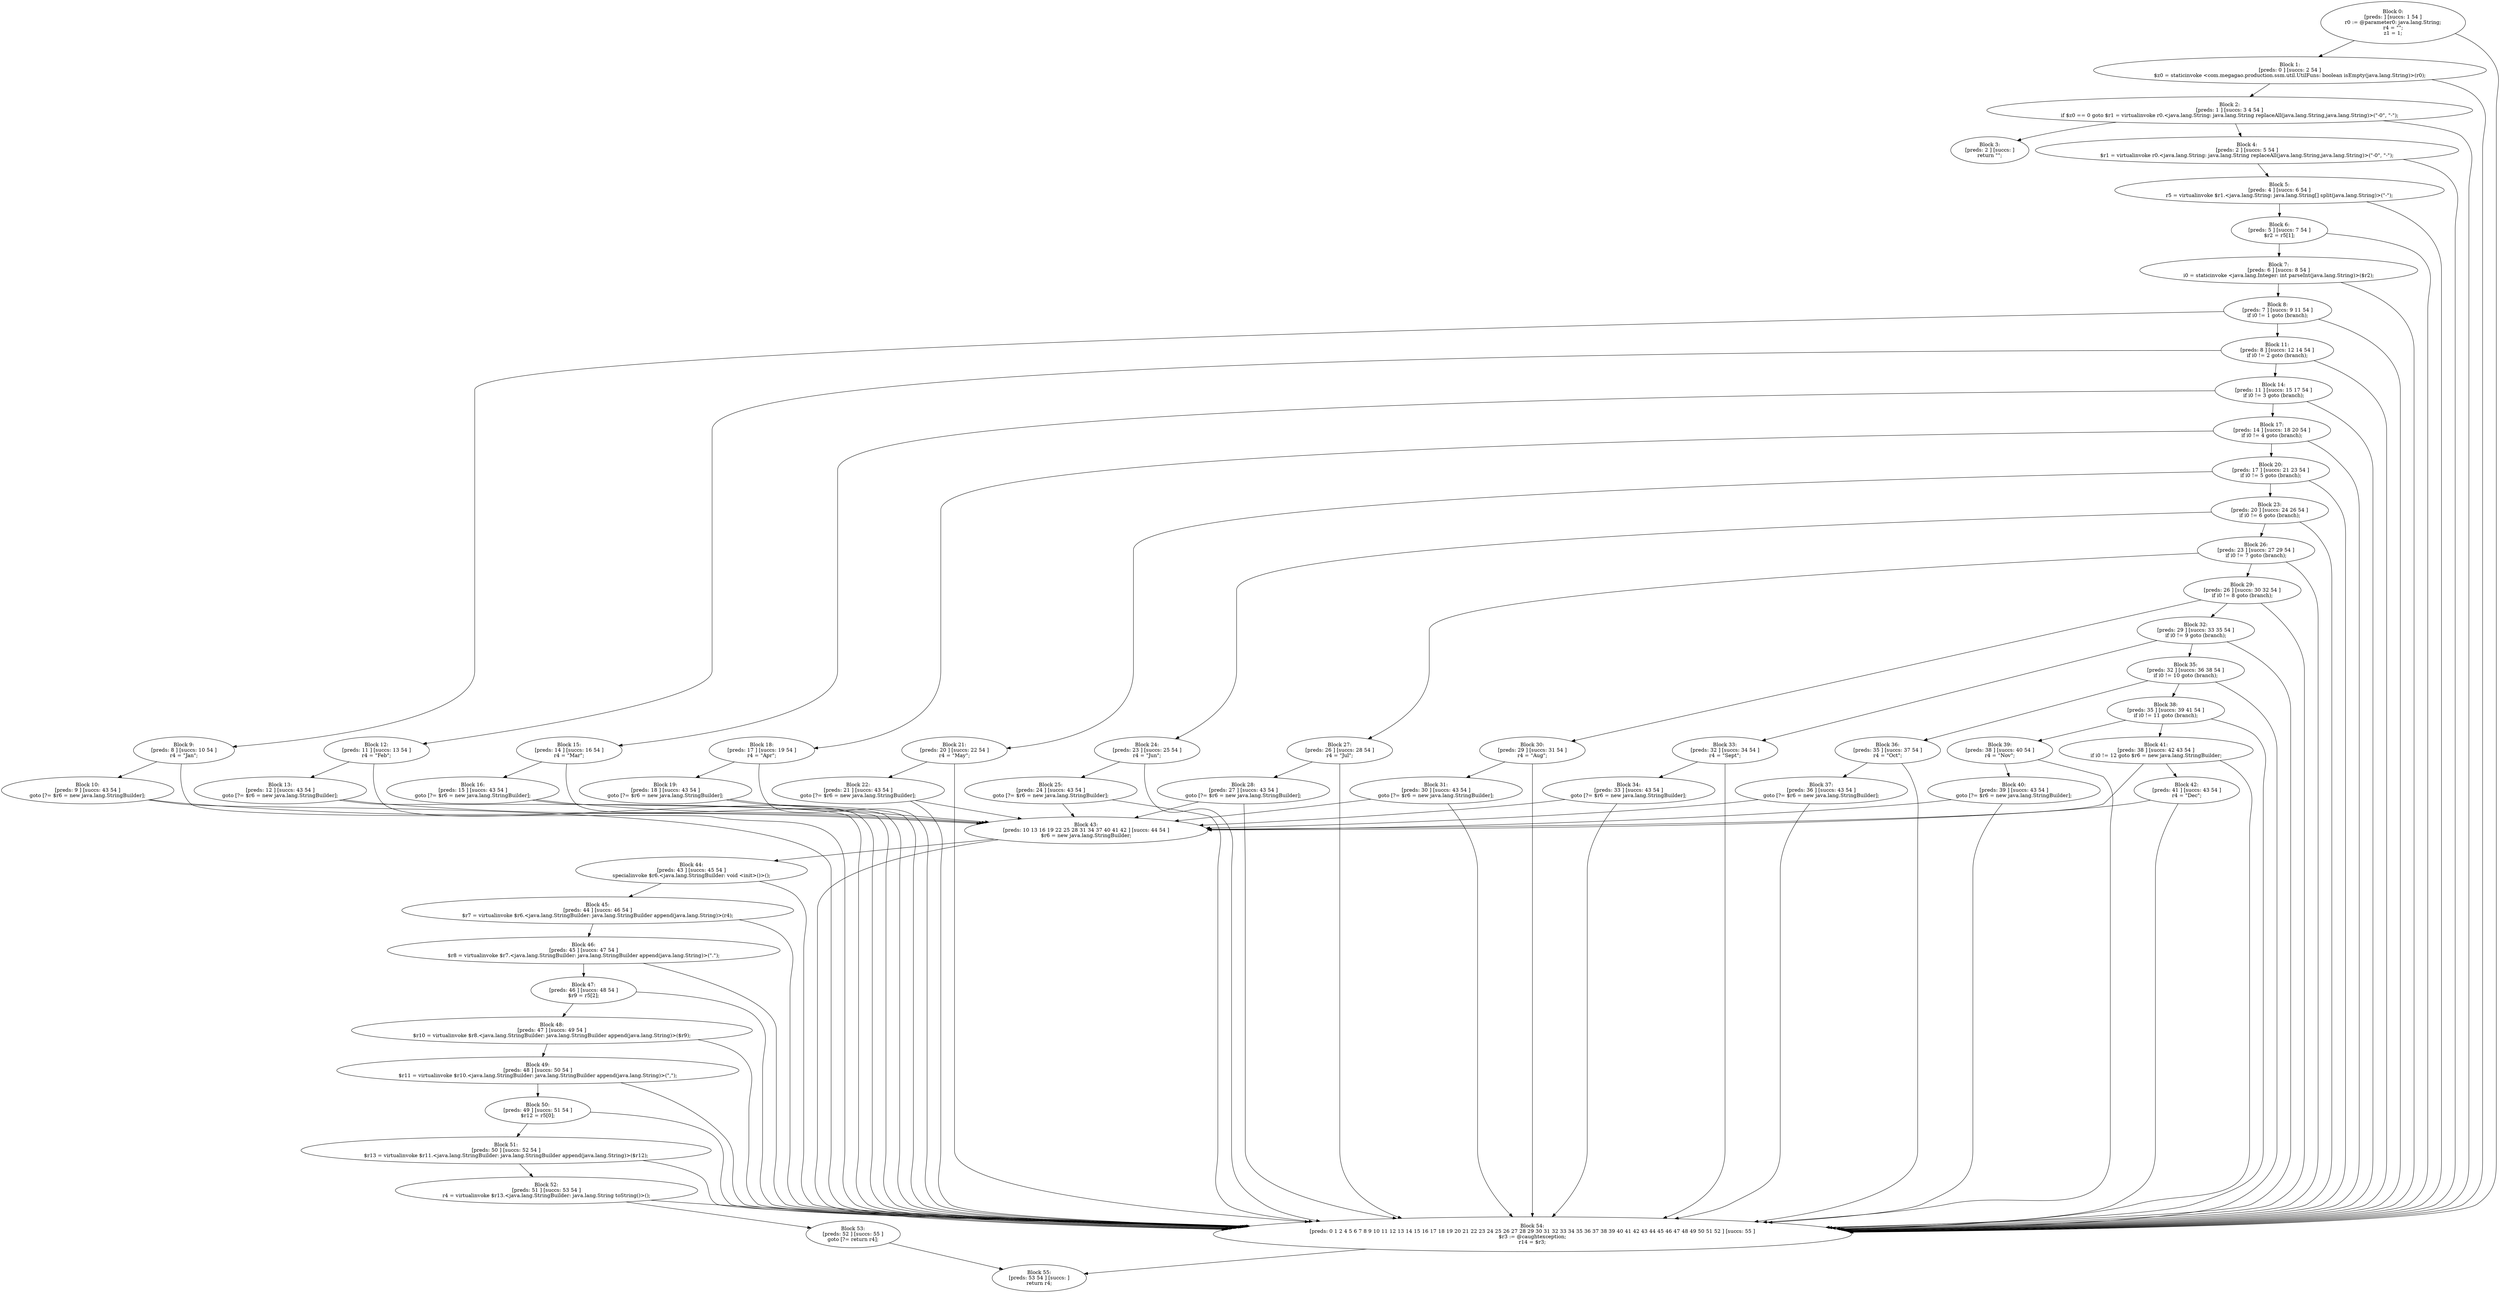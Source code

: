 digraph "unitGraph" {
    "Block 0:
[preds: ] [succs: 1 54 ]
r0 := @parameter0: java.lang.String;
r4 = \"\";
z1 = 1;
"
    "Block 1:
[preds: 0 ] [succs: 2 54 ]
$z0 = staticinvoke <com.megagao.production.ssm.util.UtilFuns: boolean isEmpty(java.lang.String)>(r0);
"
    "Block 2:
[preds: 1 ] [succs: 3 4 54 ]
if $z0 == 0 goto $r1 = virtualinvoke r0.<java.lang.String: java.lang.String replaceAll(java.lang.String,java.lang.String)>(\"-0\", \"-\");
"
    "Block 3:
[preds: 2 ] [succs: ]
return \"\";
"
    "Block 4:
[preds: 2 ] [succs: 5 54 ]
$r1 = virtualinvoke r0.<java.lang.String: java.lang.String replaceAll(java.lang.String,java.lang.String)>(\"-0\", \"-\");
"
    "Block 5:
[preds: 4 ] [succs: 6 54 ]
r5 = virtualinvoke $r1.<java.lang.String: java.lang.String[] split(java.lang.String)>(\"-\");
"
    "Block 6:
[preds: 5 ] [succs: 7 54 ]
$r2 = r5[1];
"
    "Block 7:
[preds: 6 ] [succs: 8 54 ]
i0 = staticinvoke <java.lang.Integer: int parseInt(java.lang.String)>($r2);
"
    "Block 8:
[preds: 7 ] [succs: 9 11 54 ]
if i0 != 1 goto (branch);
"
    "Block 9:
[preds: 8 ] [succs: 10 54 ]
r4 = \"Jan\";
"
    "Block 10:
[preds: 9 ] [succs: 43 54 ]
goto [?= $r6 = new java.lang.StringBuilder];
"
    "Block 11:
[preds: 8 ] [succs: 12 14 54 ]
if i0 != 2 goto (branch);
"
    "Block 12:
[preds: 11 ] [succs: 13 54 ]
r4 = \"Feb\";
"
    "Block 13:
[preds: 12 ] [succs: 43 54 ]
goto [?= $r6 = new java.lang.StringBuilder];
"
    "Block 14:
[preds: 11 ] [succs: 15 17 54 ]
if i0 != 3 goto (branch);
"
    "Block 15:
[preds: 14 ] [succs: 16 54 ]
r4 = \"Mar\";
"
    "Block 16:
[preds: 15 ] [succs: 43 54 ]
goto [?= $r6 = new java.lang.StringBuilder];
"
    "Block 17:
[preds: 14 ] [succs: 18 20 54 ]
if i0 != 4 goto (branch);
"
    "Block 18:
[preds: 17 ] [succs: 19 54 ]
r4 = \"Apr\";
"
    "Block 19:
[preds: 18 ] [succs: 43 54 ]
goto [?= $r6 = new java.lang.StringBuilder];
"
    "Block 20:
[preds: 17 ] [succs: 21 23 54 ]
if i0 != 5 goto (branch);
"
    "Block 21:
[preds: 20 ] [succs: 22 54 ]
r4 = \"May\";
"
    "Block 22:
[preds: 21 ] [succs: 43 54 ]
goto [?= $r6 = new java.lang.StringBuilder];
"
    "Block 23:
[preds: 20 ] [succs: 24 26 54 ]
if i0 != 6 goto (branch);
"
    "Block 24:
[preds: 23 ] [succs: 25 54 ]
r4 = \"Jun\";
"
    "Block 25:
[preds: 24 ] [succs: 43 54 ]
goto [?= $r6 = new java.lang.StringBuilder];
"
    "Block 26:
[preds: 23 ] [succs: 27 29 54 ]
if i0 != 7 goto (branch);
"
    "Block 27:
[preds: 26 ] [succs: 28 54 ]
r4 = \"Jul\";
"
    "Block 28:
[preds: 27 ] [succs: 43 54 ]
goto [?= $r6 = new java.lang.StringBuilder];
"
    "Block 29:
[preds: 26 ] [succs: 30 32 54 ]
if i0 != 8 goto (branch);
"
    "Block 30:
[preds: 29 ] [succs: 31 54 ]
r4 = \"Aug\";
"
    "Block 31:
[preds: 30 ] [succs: 43 54 ]
goto [?= $r6 = new java.lang.StringBuilder];
"
    "Block 32:
[preds: 29 ] [succs: 33 35 54 ]
if i0 != 9 goto (branch);
"
    "Block 33:
[preds: 32 ] [succs: 34 54 ]
r4 = \"Sept\";
"
    "Block 34:
[preds: 33 ] [succs: 43 54 ]
goto [?= $r6 = new java.lang.StringBuilder];
"
    "Block 35:
[preds: 32 ] [succs: 36 38 54 ]
if i0 != 10 goto (branch);
"
    "Block 36:
[preds: 35 ] [succs: 37 54 ]
r4 = \"Oct\";
"
    "Block 37:
[preds: 36 ] [succs: 43 54 ]
goto [?= $r6 = new java.lang.StringBuilder];
"
    "Block 38:
[preds: 35 ] [succs: 39 41 54 ]
if i0 != 11 goto (branch);
"
    "Block 39:
[preds: 38 ] [succs: 40 54 ]
r4 = \"Nov\";
"
    "Block 40:
[preds: 39 ] [succs: 43 54 ]
goto [?= $r6 = new java.lang.StringBuilder];
"
    "Block 41:
[preds: 38 ] [succs: 42 43 54 ]
if i0 != 12 goto $r6 = new java.lang.StringBuilder;
"
    "Block 42:
[preds: 41 ] [succs: 43 54 ]
r4 = \"Dec\";
"
    "Block 43:
[preds: 10 13 16 19 22 25 28 31 34 37 40 41 42 ] [succs: 44 54 ]
$r6 = new java.lang.StringBuilder;
"
    "Block 44:
[preds: 43 ] [succs: 45 54 ]
specialinvoke $r6.<java.lang.StringBuilder: void <init>()>();
"
    "Block 45:
[preds: 44 ] [succs: 46 54 ]
$r7 = virtualinvoke $r6.<java.lang.StringBuilder: java.lang.StringBuilder append(java.lang.String)>(r4);
"
    "Block 46:
[preds: 45 ] [succs: 47 54 ]
$r8 = virtualinvoke $r7.<java.lang.StringBuilder: java.lang.StringBuilder append(java.lang.String)>(\".\");
"
    "Block 47:
[preds: 46 ] [succs: 48 54 ]
$r9 = r5[2];
"
    "Block 48:
[preds: 47 ] [succs: 49 54 ]
$r10 = virtualinvoke $r8.<java.lang.StringBuilder: java.lang.StringBuilder append(java.lang.String)>($r9);
"
    "Block 49:
[preds: 48 ] [succs: 50 54 ]
$r11 = virtualinvoke $r10.<java.lang.StringBuilder: java.lang.StringBuilder append(java.lang.String)>(\",\");
"
    "Block 50:
[preds: 49 ] [succs: 51 54 ]
$r12 = r5[0];
"
    "Block 51:
[preds: 50 ] [succs: 52 54 ]
$r13 = virtualinvoke $r11.<java.lang.StringBuilder: java.lang.StringBuilder append(java.lang.String)>($r12);
"
    "Block 52:
[preds: 51 ] [succs: 53 54 ]
r4 = virtualinvoke $r13.<java.lang.StringBuilder: java.lang.String toString()>();
"
    "Block 53:
[preds: 52 ] [succs: 55 ]
goto [?= return r4];
"
    "Block 54:
[preds: 0 1 2 4 5 6 7 8 9 10 11 12 13 14 15 16 17 18 19 20 21 22 23 24 25 26 27 28 29 30 31 32 33 34 35 36 37 38 39 40 41 42 43 44 45 46 47 48 49 50 51 52 ] [succs: 55 ]
$r3 := @caughtexception;
r14 = $r3;
"
    "Block 55:
[preds: 53 54 ] [succs: ]
return r4;
"
    "Block 0:
[preds: ] [succs: 1 54 ]
r0 := @parameter0: java.lang.String;
r4 = \"\";
z1 = 1;
"->"Block 1:
[preds: 0 ] [succs: 2 54 ]
$z0 = staticinvoke <com.megagao.production.ssm.util.UtilFuns: boolean isEmpty(java.lang.String)>(r0);
";
    "Block 0:
[preds: ] [succs: 1 54 ]
r0 := @parameter0: java.lang.String;
r4 = \"\";
z1 = 1;
"->"Block 54:
[preds: 0 1 2 4 5 6 7 8 9 10 11 12 13 14 15 16 17 18 19 20 21 22 23 24 25 26 27 28 29 30 31 32 33 34 35 36 37 38 39 40 41 42 43 44 45 46 47 48 49 50 51 52 ] [succs: 55 ]
$r3 := @caughtexception;
r14 = $r3;
";
    "Block 1:
[preds: 0 ] [succs: 2 54 ]
$z0 = staticinvoke <com.megagao.production.ssm.util.UtilFuns: boolean isEmpty(java.lang.String)>(r0);
"->"Block 2:
[preds: 1 ] [succs: 3 4 54 ]
if $z0 == 0 goto $r1 = virtualinvoke r0.<java.lang.String: java.lang.String replaceAll(java.lang.String,java.lang.String)>(\"-0\", \"-\");
";
    "Block 1:
[preds: 0 ] [succs: 2 54 ]
$z0 = staticinvoke <com.megagao.production.ssm.util.UtilFuns: boolean isEmpty(java.lang.String)>(r0);
"->"Block 54:
[preds: 0 1 2 4 5 6 7 8 9 10 11 12 13 14 15 16 17 18 19 20 21 22 23 24 25 26 27 28 29 30 31 32 33 34 35 36 37 38 39 40 41 42 43 44 45 46 47 48 49 50 51 52 ] [succs: 55 ]
$r3 := @caughtexception;
r14 = $r3;
";
    "Block 2:
[preds: 1 ] [succs: 3 4 54 ]
if $z0 == 0 goto $r1 = virtualinvoke r0.<java.lang.String: java.lang.String replaceAll(java.lang.String,java.lang.String)>(\"-0\", \"-\");
"->"Block 3:
[preds: 2 ] [succs: ]
return \"\";
";
    "Block 2:
[preds: 1 ] [succs: 3 4 54 ]
if $z0 == 0 goto $r1 = virtualinvoke r0.<java.lang.String: java.lang.String replaceAll(java.lang.String,java.lang.String)>(\"-0\", \"-\");
"->"Block 4:
[preds: 2 ] [succs: 5 54 ]
$r1 = virtualinvoke r0.<java.lang.String: java.lang.String replaceAll(java.lang.String,java.lang.String)>(\"-0\", \"-\");
";
    "Block 2:
[preds: 1 ] [succs: 3 4 54 ]
if $z0 == 0 goto $r1 = virtualinvoke r0.<java.lang.String: java.lang.String replaceAll(java.lang.String,java.lang.String)>(\"-0\", \"-\");
"->"Block 54:
[preds: 0 1 2 4 5 6 7 8 9 10 11 12 13 14 15 16 17 18 19 20 21 22 23 24 25 26 27 28 29 30 31 32 33 34 35 36 37 38 39 40 41 42 43 44 45 46 47 48 49 50 51 52 ] [succs: 55 ]
$r3 := @caughtexception;
r14 = $r3;
";
    "Block 4:
[preds: 2 ] [succs: 5 54 ]
$r1 = virtualinvoke r0.<java.lang.String: java.lang.String replaceAll(java.lang.String,java.lang.String)>(\"-0\", \"-\");
"->"Block 5:
[preds: 4 ] [succs: 6 54 ]
r5 = virtualinvoke $r1.<java.lang.String: java.lang.String[] split(java.lang.String)>(\"-\");
";
    "Block 4:
[preds: 2 ] [succs: 5 54 ]
$r1 = virtualinvoke r0.<java.lang.String: java.lang.String replaceAll(java.lang.String,java.lang.String)>(\"-0\", \"-\");
"->"Block 54:
[preds: 0 1 2 4 5 6 7 8 9 10 11 12 13 14 15 16 17 18 19 20 21 22 23 24 25 26 27 28 29 30 31 32 33 34 35 36 37 38 39 40 41 42 43 44 45 46 47 48 49 50 51 52 ] [succs: 55 ]
$r3 := @caughtexception;
r14 = $r3;
";
    "Block 5:
[preds: 4 ] [succs: 6 54 ]
r5 = virtualinvoke $r1.<java.lang.String: java.lang.String[] split(java.lang.String)>(\"-\");
"->"Block 6:
[preds: 5 ] [succs: 7 54 ]
$r2 = r5[1];
";
    "Block 5:
[preds: 4 ] [succs: 6 54 ]
r5 = virtualinvoke $r1.<java.lang.String: java.lang.String[] split(java.lang.String)>(\"-\");
"->"Block 54:
[preds: 0 1 2 4 5 6 7 8 9 10 11 12 13 14 15 16 17 18 19 20 21 22 23 24 25 26 27 28 29 30 31 32 33 34 35 36 37 38 39 40 41 42 43 44 45 46 47 48 49 50 51 52 ] [succs: 55 ]
$r3 := @caughtexception;
r14 = $r3;
";
    "Block 6:
[preds: 5 ] [succs: 7 54 ]
$r2 = r5[1];
"->"Block 7:
[preds: 6 ] [succs: 8 54 ]
i0 = staticinvoke <java.lang.Integer: int parseInt(java.lang.String)>($r2);
";
    "Block 6:
[preds: 5 ] [succs: 7 54 ]
$r2 = r5[1];
"->"Block 54:
[preds: 0 1 2 4 5 6 7 8 9 10 11 12 13 14 15 16 17 18 19 20 21 22 23 24 25 26 27 28 29 30 31 32 33 34 35 36 37 38 39 40 41 42 43 44 45 46 47 48 49 50 51 52 ] [succs: 55 ]
$r3 := @caughtexception;
r14 = $r3;
";
    "Block 7:
[preds: 6 ] [succs: 8 54 ]
i0 = staticinvoke <java.lang.Integer: int parseInt(java.lang.String)>($r2);
"->"Block 8:
[preds: 7 ] [succs: 9 11 54 ]
if i0 != 1 goto (branch);
";
    "Block 7:
[preds: 6 ] [succs: 8 54 ]
i0 = staticinvoke <java.lang.Integer: int parseInt(java.lang.String)>($r2);
"->"Block 54:
[preds: 0 1 2 4 5 6 7 8 9 10 11 12 13 14 15 16 17 18 19 20 21 22 23 24 25 26 27 28 29 30 31 32 33 34 35 36 37 38 39 40 41 42 43 44 45 46 47 48 49 50 51 52 ] [succs: 55 ]
$r3 := @caughtexception;
r14 = $r3;
";
    "Block 8:
[preds: 7 ] [succs: 9 11 54 ]
if i0 != 1 goto (branch);
"->"Block 9:
[preds: 8 ] [succs: 10 54 ]
r4 = \"Jan\";
";
    "Block 8:
[preds: 7 ] [succs: 9 11 54 ]
if i0 != 1 goto (branch);
"->"Block 11:
[preds: 8 ] [succs: 12 14 54 ]
if i0 != 2 goto (branch);
";
    "Block 8:
[preds: 7 ] [succs: 9 11 54 ]
if i0 != 1 goto (branch);
"->"Block 54:
[preds: 0 1 2 4 5 6 7 8 9 10 11 12 13 14 15 16 17 18 19 20 21 22 23 24 25 26 27 28 29 30 31 32 33 34 35 36 37 38 39 40 41 42 43 44 45 46 47 48 49 50 51 52 ] [succs: 55 ]
$r3 := @caughtexception;
r14 = $r3;
";
    "Block 9:
[preds: 8 ] [succs: 10 54 ]
r4 = \"Jan\";
"->"Block 10:
[preds: 9 ] [succs: 43 54 ]
goto [?= $r6 = new java.lang.StringBuilder];
";
    "Block 9:
[preds: 8 ] [succs: 10 54 ]
r4 = \"Jan\";
"->"Block 54:
[preds: 0 1 2 4 5 6 7 8 9 10 11 12 13 14 15 16 17 18 19 20 21 22 23 24 25 26 27 28 29 30 31 32 33 34 35 36 37 38 39 40 41 42 43 44 45 46 47 48 49 50 51 52 ] [succs: 55 ]
$r3 := @caughtexception;
r14 = $r3;
";
    "Block 10:
[preds: 9 ] [succs: 43 54 ]
goto [?= $r6 = new java.lang.StringBuilder];
"->"Block 43:
[preds: 10 13 16 19 22 25 28 31 34 37 40 41 42 ] [succs: 44 54 ]
$r6 = new java.lang.StringBuilder;
";
    "Block 10:
[preds: 9 ] [succs: 43 54 ]
goto [?= $r6 = new java.lang.StringBuilder];
"->"Block 54:
[preds: 0 1 2 4 5 6 7 8 9 10 11 12 13 14 15 16 17 18 19 20 21 22 23 24 25 26 27 28 29 30 31 32 33 34 35 36 37 38 39 40 41 42 43 44 45 46 47 48 49 50 51 52 ] [succs: 55 ]
$r3 := @caughtexception;
r14 = $r3;
";
    "Block 11:
[preds: 8 ] [succs: 12 14 54 ]
if i0 != 2 goto (branch);
"->"Block 12:
[preds: 11 ] [succs: 13 54 ]
r4 = \"Feb\";
";
    "Block 11:
[preds: 8 ] [succs: 12 14 54 ]
if i0 != 2 goto (branch);
"->"Block 14:
[preds: 11 ] [succs: 15 17 54 ]
if i0 != 3 goto (branch);
";
    "Block 11:
[preds: 8 ] [succs: 12 14 54 ]
if i0 != 2 goto (branch);
"->"Block 54:
[preds: 0 1 2 4 5 6 7 8 9 10 11 12 13 14 15 16 17 18 19 20 21 22 23 24 25 26 27 28 29 30 31 32 33 34 35 36 37 38 39 40 41 42 43 44 45 46 47 48 49 50 51 52 ] [succs: 55 ]
$r3 := @caughtexception;
r14 = $r3;
";
    "Block 12:
[preds: 11 ] [succs: 13 54 ]
r4 = \"Feb\";
"->"Block 13:
[preds: 12 ] [succs: 43 54 ]
goto [?= $r6 = new java.lang.StringBuilder];
";
    "Block 12:
[preds: 11 ] [succs: 13 54 ]
r4 = \"Feb\";
"->"Block 54:
[preds: 0 1 2 4 5 6 7 8 9 10 11 12 13 14 15 16 17 18 19 20 21 22 23 24 25 26 27 28 29 30 31 32 33 34 35 36 37 38 39 40 41 42 43 44 45 46 47 48 49 50 51 52 ] [succs: 55 ]
$r3 := @caughtexception;
r14 = $r3;
";
    "Block 13:
[preds: 12 ] [succs: 43 54 ]
goto [?= $r6 = new java.lang.StringBuilder];
"->"Block 43:
[preds: 10 13 16 19 22 25 28 31 34 37 40 41 42 ] [succs: 44 54 ]
$r6 = new java.lang.StringBuilder;
";
    "Block 13:
[preds: 12 ] [succs: 43 54 ]
goto [?= $r6 = new java.lang.StringBuilder];
"->"Block 54:
[preds: 0 1 2 4 5 6 7 8 9 10 11 12 13 14 15 16 17 18 19 20 21 22 23 24 25 26 27 28 29 30 31 32 33 34 35 36 37 38 39 40 41 42 43 44 45 46 47 48 49 50 51 52 ] [succs: 55 ]
$r3 := @caughtexception;
r14 = $r3;
";
    "Block 14:
[preds: 11 ] [succs: 15 17 54 ]
if i0 != 3 goto (branch);
"->"Block 15:
[preds: 14 ] [succs: 16 54 ]
r4 = \"Mar\";
";
    "Block 14:
[preds: 11 ] [succs: 15 17 54 ]
if i0 != 3 goto (branch);
"->"Block 17:
[preds: 14 ] [succs: 18 20 54 ]
if i0 != 4 goto (branch);
";
    "Block 14:
[preds: 11 ] [succs: 15 17 54 ]
if i0 != 3 goto (branch);
"->"Block 54:
[preds: 0 1 2 4 5 6 7 8 9 10 11 12 13 14 15 16 17 18 19 20 21 22 23 24 25 26 27 28 29 30 31 32 33 34 35 36 37 38 39 40 41 42 43 44 45 46 47 48 49 50 51 52 ] [succs: 55 ]
$r3 := @caughtexception;
r14 = $r3;
";
    "Block 15:
[preds: 14 ] [succs: 16 54 ]
r4 = \"Mar\";
"->"Block 16:
[preds: 15 ] [succs: 43 54 ]
goto [?= $r6 = new java.lang.StringBuilder];
";
    "Block 15:
[preds: 14 ] [succs: 16 54 ]
r4 = \"Mar\";
"->"Block 54:
[preds: 0 1 2 4 5 6 7 8 9 10 11 12 13 14 15 16 17 18 19 20 21 22 23 24 25 26 27 28 29 30 31 32 33 34 35 36 37 38 39 40 41 42 43 44 45 46 47 48 49 50 51 52 ] [succs: 55 ]
$r3 := @caughtexception;
r14 = $r3;
";
    "Block 16:
[preds: 15 ] [succs: 43 54 ]
goto [?= $r6 = new java.lang.StringBuilder];
"->"Block 43:
[preds: 10 13 16 19 22 25 28 31 34 37 40 41 42 ] [succs: 44 54 ]
$r6 = new java.lang.StringBuilder;
";
    "Block 16:
[preds: 15 ] [succs: 43 54 ]
goto [?= $r6 = new java.lang.StringBuilder];
"->"Block 54:
[preds: 0 1 2 4 5 6 7 8 9 10 11 12 13 14 15 16 17 18 19 20 21 22 23 24 25 26 27 28 29 30 31 32 33 34 35 36 37 38 39 40 41 42 43 44 45 46 47 48 49 50 51 52 ] [succs: 55 ]
$r3 := @caughtexception;
r14 = $r3;
";
    "Block 17:
[preds: 14 ] [succs: 18 20 54 ]
if i0 != 4 goto (branch);
"->"Block 18:
[preds: 17 ] [succs: 19 54 ]
r4 = \"Apr\";
";
    "Block 17:
[preds: 14 ] [succs: 18 20 54 ]
if i0 != 4 goto (branch);
"->"Block 20:
[preds: 17 ] [succs: 21 23 54 ]
if i0 != 5 goto (branch);
";
    "Block 17:
[preds: 14 ] [succs: 18 20 54 ]
if i0 != 4 goto (branch);
"->"Block 54:
[preds: 0 1 2 4 5 6 7 8 9 10 11 12 13 14 15 16 17 18 19 20 21 22 23 24 25 26 27 28 29 30 31 32 33 34 35 36 37 38 39 40 41 42 43 44 45 46 47 48 49 50 51 52 ] [succs: 55 ]
$r3 := @caughtexception;
r14 = $r3;
";
    "Block 18:
[preds: 17 ] [succs: 19 54 ]
r4 = \"Apr\";
"->"Block 19:
[preds: 18 ] [succs: 43 54 ]
goto [?= $r6 = new java.lang.StringBuilder];
";
    "Block 18:
[preds: 17 ] [succs: 19 54 ]
r4 = \"Apr\";
"->"Block 54:
[preds: 0 1 2 4 5 6 7 8 9 10 11 12 13 14 15 16 17 18 19 20 21 22 23 24 25 26 27 28 29 30 31 32 33 34 35 36 37 38 39 40 41 42 43 44 45 46 47 48 49 50 51 52 ] [succs: 55 ]
$r3 := @caughtexception;
r14 = $r3;
";
    "Block 19:
[preds: 18 ] [succs: 43 54 ]
goto [?= $r6 = new java.lang.StringBuilder];
"->"Block 43:
[preds: 10 13 16 19 22 25 28 31 34 37 40 41 42 ] [succs: 44 54 ]
$r6 = new java.lang.StringBuilder;
";
    "Block 19:
[preds: 18 ] [succs: 43 54 ]
goto [?= $r6 = new java.lang.StringBuilder];
"->"Block 54:
[preds: 0 1 2 4 5 6 7 8 9 10 11 12 13 14 15 16 17 18 19 20 21 22 23 24 25 26 27 28 29 30 31 32 33 34 35 36 37 38 39 40 41 42 43 44 45 46 47 48 49 50 51 52 ] [succs: 55 ]
$r3 := @caughtexception;
r14 = $r3;
";
    "Block 20:
[preds: 17 ] [succs: 21 23 54 ]
if i0 != 5 goto (branch);
"->"Block 21:
[preds: 20 ] [succs: 22 54 ]
r4 = \"May\";
";
    "Block 20:
[preds: 17 ] [succs: 21 23 54 ]
if i0 != 5 goto (branch);
"->"Block 23:
[preds: 20 ] [succs: 24 26 54 ]
if i0 != 6 goto (branch);
";
    "Block 20:
[preds: 17 ] [succs: 21 23 54 ]
if i0 != 5 goto (branch);
"->"Block 54:
[preds: 0 1 2 4 5 6 7 8 9 10 11 12 13 14 15 16 17 18 19 20 21 22 23 24 25 26 27 28 29 30 31 32 33 34 35 36 37 38 39 40 41 42 43 44 45 46 47 48 49 50 51 52 ] [succs: 55 ]
$r3 := @caughtexception;
r14 = $r3;
";
    "Block 21:
[preds: 20 ] [succs: 22 54 ]
r4 = \"May\";
"->"Block 22:
[preds: 21 ] [succs: 43 54 ]
goto [?= $r6 = new java.lang.StringBuilder];
";
    "Block 21:
[preds: 20 ] [succs: 22 54 ]
r4 = \"May\";
"->"Block 54:
[preds: 0 1 2 4 5 6 7 8 9 10 11 12 13 14 15 16 17 18 19 20 21 22 23 24 25 26 27 28 29 30 31 32 33 34 35 36 37 38 39 40 41 42 43 44 45 46 47 48 49 50 51 52 ] [succs: 55 ]
$r3 := @caughtexception;
r14 = $r3;
";
    "Block 22:
[preds: 21 ] [succs: 43 54 ]
goto [?= $r6 = new java.lang.StringBuilder];
"->"Block 43:
[preds: 10 13 16 19 22 25 28 31 34 37 40 41 42 ] [succs: 44 54 ]
$r6 = new java.lang.StringBuilder;
";
    "Block 22:
[preds: 21 ] [succs: 43 54 ]
goto [?= $r6 = new java.lang.StringBuilder];
"->"Block 54:
[preds: 0 1 2 4 5 6 7 8 9 10 11 12 13 14 15 16 17 18 19 20 21 22 23 24 25 26 27 28 29 30 31 32 33 34 35 36 37 38 39 40 41 42 43 44 45 46 47 48 49 50 51 52 ] [succs: 55 ]
$r3 := @caughtexception;
r14 = $r3;
";
    "Block 23:
[preds: 20 ] [succs: 24 26 54 ]
if i0 != 6 goto (branch);
"->"Block 24:
[preds: 23 ] [succs: 25 54 ]
r4 = \"Jun\";
";
    "Block 23:
[preds: 20 ] [succs: 24 26 54 ]
if i0 != 6 goto (branch);
"->"Block 26:
[preds: 23 ] [succs: 27 29 54 ]
if i0 != 7 goto (branch);
";
    "Block 23:
[preds: 20 ] [succs: 24 26 54 ]
if i0 != 6 goto (branch);
"->"Block 54:
[preds: 0 1 2 4 5 6 7 8 9 10 11 12 13 14 15 16 17 18 19 20 21 22 23 24 25 26 27 28 29 30 31 32 33 34 35 36 37 38 39 40 41 42 43 44 45 46 47 48 49 50 51 52 ] [succs: 55 ]
$r3 := @caughtexception;
r14 = $r3;
";
    "Block 24:
[preds: 23 ] [succs: 25 54 ]
r4 = \"Jun\";
"->"Block 25:
[preds: 24 ] [succs: 43 54 ]
goto [?= $r6 = new java.lang.StringBuilder];
";
    "Block 24:
[preds: 23 ] [succs: 25 54 ]
r4 = \"Jun\";
"->"Block 54:
[preds: 0 1 2 4 5 6 7 8 9 10 11 12 13 14 15 16 17 18 19 20 21 22 23 24 25 26 27 28 29 30 31 32 33 34 35 36 37 38 39 40 41 42 43 44 45 46 47 48 49 50 51 52 ] [succs: 55 ]
$r3 := @caughtexception;
r14 = $r3;
";
    "Block 25:
[preds: 24 ] [succs: 43 54 ]
goto [?= $r6 = new java.lang.StringBuilder];
"->"Block 43:
[preds: 10 13 16 19 22 25 28 31 34 37 40 41 42 ] [succs: 44 54 ]
$r6 = new java.lang.StringBuilder;
";
    "Block 25:
[preds: 24 ] [succs: 43 54 ]
goto [?= $r6 = new java.lang.StringBuilder];
"->"Block 54:
[preds: 0 1 2 4 5 6 7 8 9 10 11 12 13 14 15 16 17 18 19 20 21 22 23 24 25 26 27 28 29 30 31 32 33 34 35 36 37 38 39 40 41 42 43 44 45 46 47 48 49 50 51 52 ] [succs: 55 ]
$r3 := @caughtexception;
r14 = $r3;
";
    "Block 26:
[preds: 23 ] [succs: 27 29 54 ]
if i0 != 7 goto (branch);
"->"Block 27:
[preds: 26 ] [succs: 28 54 ]
r4 = \"Jul\";
";
    "Block 26:
[preds: 23 ] [succs: 27 29 54 ]
if i0 != 7 goto (branch);
"->"Block 29:
[preds: 26 ] [succs: 30 32 54 ]
if i0 != 8 goto (branch);
";
    "Block 26:
[preds: 23 ] [succs: 27 29 54 ]
if i0 != 7 goto (branch);
"->"Block 54:
[preds: 0 1 2 4 5 6 7 8 9 10 11 12 13 14 15 16 17 18 19 20 21 22 23 24 25 26 27 28 29 30 31 32 33 34 35 36 37 38 39 40 41 42 43 44 45 46 47 48 49 50 51 52 ] [succs: 55 ]
$r3 := @caughtexception;
r14 = $r3;
";
    "Block 27:
[preds: 26 ] [succs: 28 54 ]
r4 = \"Jul\";
"->"Block 28:
[preds: 27 ] [succs: 43 54 ]
goto [?= $r6 = new java.lang.StringBuilder];
";
    "Block 27:
[preds: 26 ] [succs: 28 54 ]
r4 = \"Jul\";
"->"Block 54:
[preds: 0 1 2 4 5 6 7 8 9 10 11 12 13 14 15 16 17 18 19 20 21 22 23 24 25 26 27 28 29 30 31 32 33 34 35 36 37 38 39 40 41 42 43 44 45 46 47 48 49 50 51 52 ] [succs: 55 ]
$r3 := @caughtexception;
r14 = $r3;
";
    "Block 28:
[preds: 27 ] [succs: 43 54 ]
goto [?= $r6 = new java.lang.StringBuilder];
"->"Block 43:
[preds: 10 13 16 19 22 25 28 31 34 37 40 41 42 ] [succs: 44 54 ]
$r6 = new java.lang.StringBuilder;
";
    "Block 28:
[preds: 27 ] [succs: 43 54 ]
goto [?= $r6 = new java.lang.StringBuilder];
"->"Block 54:
[preds: 0 1 2 4 5 6 7 8 9 10 11 12 13 14 15 16 17 18 19 20 21 22 23 24 25 26 27 28 29 30 31 32 33 34 35 36 37 38 39 40 41 42 43 44 45 46 47 48 49 50 51 52 ] [succs: 55 ]
$r3 := @caughtexception;
r14 = $r3;
";
    "Block 29:
[preds: 26 ] [succs: 30 32 54 ]
if i0 != 8 goto (branch);
"->"Block 30:
[preds: 29 ] [succs: 31 54 ]
r4 = \"Aug\";
";
    "Block 29:
[preds: 26 ] [succs: 30 32 54 ]
if i0 != 8 goto (branch);
"->"Block 32:
[preds: 29 ] [succs: 33 35 54 ]
if i0 != 9 goto (branch);
";
    "Block 29:
[preds: 26 ] [succs: 30 32 54 ]
if i0 != 8 goto (branch);
"->"Block 54:
[preds: 0 1 2 4 5 6 7 8 9 10 11 12 13 14 15 16 17 18 19 20 21 22 23 24 25 26 27 28 29 30 31 32 33 34 35 36 37 38 39 40 41 42 43 44 45 46 47 48 49 50 51 52 ] [succs: 55 ]
$r3 := @caughtexception;
r14 = $r3;
";
    "Block 30:
[preds: 29 ] [succs: 31 54 ]
r4 = \"Aug\";
"->"Block 31:
[preds: 30 ] [succs: 43 54 ]
goto [?= $r6 = new java.lang.StringBuilder];
";
    "Block 30:
[preds: 29 ] [succs: 31 54 ]
r4 = \"Aug\";
"->"Block 54:
[preds: 0 1 2 4 5 6 7 8 9 10 11 12 13 14 15 16 17 18 19 20 21 22 23 24 25 26 27 28 29 30 31 32 33 34 35 36 37 38 39 40 41 42 43 44 45 46 47 48 49 50 51 52 ] [succs: 55 ]
$r3 := @caughtexception;
r14 = $r3;
";
    "Block 31:
[preds: 30 ] [succs: 43 54 ]
goto [?= $r6 = new java.lang.StringBuilder];
"->"Block 43:
[preds: 10 13 16 19 22 25 28 31 34 37 40 41 42 ] [succs: 44 54 ]
$r6 = new java.lang.StringBuilder;
";
    "Block 31:
[preds: 30 ] [succs: 43 54 ]
goto [?= $r6 = new java.lang.StringBuilder];
"->"Block 54:
[preds: 0 1 2 4 5 6 7 8 9 10 11 12 13 14 15 16 17 18 19 20 21 22 23 24 25 26 27 28 29 30 31 32 33 34 35 36 37 38 39 40 41 42 43 44 45 46 47 48 49 50 51 52 ] [succs: 55 ]
$r3 := @caughtexception;
r14 = $r3;
";
    "Block 32:
[preds: 29 ] [succs: 33 35 54 ]
if i0 != 9 goto (branch);
"->"Block 33:
[preds: 32 ] [succs: 34 54 ]
r4 = \"Sept\";
";
    "Block 32:
[preds: 29 ] [succs: 33 35 54 ]
if i0 != 9 goto (branch);
"->"Block 35:
[preds: 32 ] [succs: 36 38 54 ]
if i0 != 10 goto (branch);
";
    "Block 32:
[preds: 29 ] [succs: 33 35 54 ]
if i0 != 9 goto (branch);
"->"Block 54:
[preds: 0 1 2 4 5 6 7 8 9 10 11 12 13 14 15 16 17 18 19 20 21 22 23 24 25 26 27 28 29 30 31 32 33 34 35 36 37 38 39 40 41 42 43 44 45 46 47 48 49 50 51 52 ] [succs: 55 ]
$r3 := @caughtexception;
r14 = $r3;
";
    "Block 33:
[preds: 32 ] [succs: 34 54 ]
r4 = \"Sept\";
"->"Block 34:
[preds: 33 ] [succs: 43 54 ]
goto [?= $r6 = new java.lang.StringBuilder];
";
    "Block 33:
[preds: 32 ] [succs: 34 54 ]
r4 = \"Sept\";
"->"Block 54:
[preds: 0 1 2 4 5 6 7 8 9 10 11 12 13 14 15 16 17 18 19 20 21 22 23 24 25 26 27 28 29 30 31 32 33 34 35 36 37 38 39 40 41 42 43 44 45 46 47 48 49 50 51 52 ] [succs: 55 ]
$r3 := @caughtexception;
r14 = $r3;
";
    "Block 34:
[preds: 33 ] [succs: 43 54 ]
goto [?= $r6 = new java.lang.StringBuilder];
"->"Block 43:
[preds: 10 13 16 19 22 25 28 31 34 37 40 41 42 ] [succs: 44 54 ]
$r6 = new java.lang.StringBuilder;
";
    "Block 34:
[preds: 33 ] [succs: 43 54 ]
goto [?= $r6 = new java.lang.StringBuilder];
"->"Block 54:
[preds: 0 1 2 4 5 6 7 8 9 10 11 12 13 14 15 16 17 18 19 20 21 22 23 24 25 26 27 28 29 30 31 32 33 34 35 36 37 38 39 40 41 42 43 44 45 46 47 48 49 50 51 52 ] [succs: 55 ]
$r3 := @caughtexception;
r14 = $r3;
";
    "Block 35:
[preds: 32 ] [succs: 36 38 54 ]
if i0 != 10 goto (branch);
"->"Block 36:
[preds: 35 ] [succs: 37 54 ]
r4 = \"Oct\";
";
    "Block 35:
[preds: 32 ] [succs: 36 38 54 ]
if i0 != 10 goto (branch);
"->"Block 38:
[preds: 35 ] [succs: 39 41 54 ]
if i0 != 11 goto (branch);
";
    "Block 35:
[preds: 32 ] [succs: 36 38 54 ]
if i0 != 10 goto (branch);
"->"Block 54:
[preds: 0 1 2 4 5 6 7 8 9 10 11 12 13 14 15 16 17 18 19 20 21 22 23 24 25 26 27 28 29 30 31 32 33 34 35 36 37 38 39 40 41 42 43 44 45 46 47 48 49 50 51 52 ] [succs: 55 ]
$r3 := @caughtexception;
r14 = $r3;
";
    "Block 36:
[preds: 35 ] [succs: 37 54 ]
r4 = \"Oct\";
"->"Block 37:
[preds: 36 ] [succs: 43 54 ]
goto [?= $r6 = new java.lang.StringBuilder];
";
    "Block 36:
[preds: 35 ] [succs: 37 54 ]
r4 = \"Oct\";
"->"Block 54:
[preds: 0 1 2 4 5 6 7 8 9 10 11 12 13 14 15 16 17 18 19 20 21 22 23 24 25 26 27 28 29 30 31 32 33 34 35 36 37 38 39 40 41 42 43 44 45 46 47 48 49 50 51 52 ] [succs: 55 ]
$r3 := @caughtexception;
r14 = $r3;
";
    "Block 37:
[preds: 36 ] [succs: 43 54 ]
goto [?= $r6 = new java.lang.StringBuilder];
"->"Block 43:
[preds: 10 13 16 19 22 25 28 31 34 37 40 41 42 ] [succs: 44 54 ]
$r6 = new java.lang.StringBuilder;
";
    "Block 37:
[preds: 36 ] [succs: 43 54 ]
goto [?= $r6 = new java.lang.StringBuilder];
"->"Block 54:
[preds: 0 1 2 4 5 6 7 8 9 10 11 12 13 14 15 16 17 18 19 20 21 22 23 24 25 26 27 28 29 30 31 32 33 34 35 36 37 38 39 40 41 42 43 44 45 46 47 48 49 50 51 52 ] [succs: 55 ]
$r3 := @caughtexception;
r14 = $r3;
";
    "Block 38:
[preds: 35 ] [succs: 39 41 54 ]
if i0 != 11 goto (branch);
"->"Block 39:
[preds: 38 ] [succs: 40 54 ]
r4 = \"Nov\";
";
    "Block 38:
[preds: 35 ] [succs: 39 41 54 ]
if i0 != 11 goto (branch);
"->"Block 41:
[preds: 38 ] [succs: 42 43 54 ]
if i0 != 12 goto $r6 = new java.lang.StringBuilder;
";
    "Block 38:
[preds: 35 ] [succs: 39 41 54 ]
if i0 != 11 goto (branch);
"->"Block 54:
[preds: 0 1 2 4 5 6 7 8 9 10 11 12 13 14 15 16 17 18 19 20 21 22 23 24 25 26 27 28 29 30 31 32 33 34 35 36 37 38 39 40 41 42 43 44 45 46 47 48 49 50 51 52 ] [succs: 55 ]
$r3 := @caughtexception;
r14 = $r3;
";
    "Block 39:
[preds: 38 ] [succs: 40 54 ]
r4 = \"Nov\";
"->"Block 40:
[preds: 39 ] [succs: 43 54 ]
goto [?= $r6 = new java.lang.StringBuilder];
";
    "Block 39:
[preds: 38 ] [succs: 40 54 ]
r4 = \"Nov\";
"->"Block 54:
[preds: 0 1 2 4 5 6 7 8 9 10 11 12 13 14 15 16 17 18 19 20 21 22 23 24 25 26 27 28 29 30 31 32 33 34 35 36 37 38 39 40 41 42 43 44 45 46 47 48 49 50 51 52 ] [succs: 55 ]
$r3 := @caughtexception;
r14 = $r3;
";
    "Block 40:
[preds: 39 ] [succs: 43 54 ]
goto [?= $r6 = new java.lang.StringBuilder];
"->"Block 43:
[preds: 10 13 16 19 22 25 28 31 34 37 40 41 42 ] [succs: 44 54 ]
$r6 = new java.lang.StringBuilder;
";
    "Block 40:
[preds: 39 ] [succs: 43 54 ]
goto [?= $r6 = new java.lang.StringBuilder];
"->"Block 54:
[preds: 0 1 2 4 5 6 7 8 9 10 11 12 13 14 15 16 17 18 19 20 21 22 23 24 25 26 27 28 29 30 31 32 33 34 35 36 37 38 39 40 41 42 43 44 45 46 47 48 49 50 51 52 ] [succs: 55 ]
$r3 := @caughtexception;
r14 = $r3;
";
    "Block 41:
[preds: 38 ] [succs: 42 43 54 ]
if i0 != 12 goto $r6 = new java.lang.StringBuilder;
"->"Block 42:
[preds: 41 ] [succs: 43 54 ]
r4 = \"Dec\";
";
    "Block 41:
[preds: 38 ] [succs: 42 43 54 ]
if i0 != 12 goto $r6 = new java.lang.StringBuilder;
"->"Block 43:
[preds: 10 13 16 19 22 25 28 31 34 37 40 41 42 ] [succs: 44 54 ]
$r6 = new java.lang.StringBuilder;
";
    "Block 41:
[preds: 38 ] [succs: 42 43 54 ]
if i0 != 12 goto $r6 = new java.lang.StringBuilder;
"->"Block 54:
[preds: 0 1 2 4 5 6 7 8 9 10 11 12 13 14 15 16 17 18 19 20 21 22 23 24 25 26 27 28 29 30 31 32 33 34 35 36 37 38 39 40 41 42 43 44 45 46 47 48 49 50 51 52 ] [succs: 55 ]
$r3 := @caughtexception;
r14 = $r3;
";
    "Block 42:
[preds: 41 ] [succs: 43 54 ]
r4 = \"Dec\";
"->"Block 43:
[preds: 10 13 16 19 22 25 28 31 34 37 40 41 42 ] [succs: 44 54 ]
$r6 = new java.lang.StringBuilder;
";
    "Block 42:
[preds: 41 ] [succs: 43 54 ]
r4 = \"Dec\";
"->"Block 54:
[preds: 0 1 2 4 5 6 7 8 9 10 11 12 13 14 15 16 17 18 19 20 21 22 23 24 25 26 27 28 29 30 31 32 33 34 35 36 37 38 39 40 41 42 43 44 45 46 47 48 49 50 51 52 ] [succs: 55 ]
$r3 := @caughtexception;
r14 = $r3;
";
    "Block 43:
[preds: 10 13 16 19 22 25 28 31 34 37 40 41 42 ] [succs: 44 54 ]
$r6 = new java.lang.StringBuilder;
"->"Block 44:
[preds: 43 ] [succs: 45 54 ]
specialinvoke $r6.<java.lang.StringBuilder: void <init>()>();
";
    "Block 43:
[preds: 10 13 16 19 22 25 28 31 34 37 40 41 42 ] [succs: 44 54 ]
$r6 = new java.lang.StringBuilder;
"->"Block 54:
[preds: 0 1 2 4 5 6 7 8 9 10 11 12 13 14 15 16 17 18 19 20 21 22 23 24 25 26 27 28 29 30 31 32 33 34 35 36 37 38 39 40 41 42 43 44 45 46 47 48 49 50 51 52 ] [succs: 55 ]
$r3 := @caughtexception;
r14 = $r3;
";
    "Block 44:
[preds: 43 ] [succs: 45 54 ]
specialinvoke $r6.<java.lang.StringBuilder: void <init>()>();
"->"Block 45:
[preds: 44 ] [succs: 46 54 ]
$r7 = virtualinvoke $r6.<java.lang.StringBuilder: java.lang.StringBuilder append(java.lang.String)>(r4);
";
    "Block 44:
[preds: 43 ] [succs: 45 54 ]
specialinvoke $r6.<java.lang.StringBuilder: void <init>()>();
"->"Block 54:
[preds: 0 1 2 4 5 6 7 8 9 10 11 12 13 14 15 16 17 18 19 20 21 22 23 24 25 26 27 28 29 30 31 32 33 34 35 36 37 38 39 40 41 42 43 44 45 46 47 48 49 50 51 52 ] [succs: 55 ]
$r3 := @caughtexception;
r14 = $r3;
";
    "Block 45:
[preds: 44 ] [succs: 46 54 ]
$r7 = virtualinvoke $r6.<java.lang.StringBuilder: java.lang.StringBuilder append(java.lang.String)>(r4);
"->"Block 46:
[preds: 45 ] [succs: 47 54 ]
$r8 = virtualinvoke $r7.<java.lang.StringBuilder: java.lang.StringBuilder append(java.lang.String)>(\".\");
";
    "Block 45:
[preds: 44 ] [succs: 46 54 ]
$r7 = virtualinvoke $r6.<java.lang.StringBuilder: java.lang.StringBuilder append(java.lang.String)>(r4);
"->"Block 54:
[preds: 0 1 2 4 5 6 7 8 9 10 11 12 13 14 15 16 17 18 19 20 21 22 23 24 25 26 27 28 29 30 31 32 33 34 35 36 37 38 39 40 41 42 43 44 45 46 47 48 49 50 51 52 ] [succs: 55 ]
$r3 := @caughtexception;
r14 = $r3;
";
    "Block 46:
[preds: 45 ] [succs: 47 54 ]
$r8 = virtualinvoke $r7.<java.lang.StringBuilder: java.lang.StringBuilder append(java.lang.String)>(\".\");
"->"Block 47:
[preds: 46 ] [succs: 48 54 ]
$r9 = r5[2];
";
    "Block 46:
[preds: 45 ] [succs: 47 54 ]
$r8 = virtualinvoke $r7.<java.lang.StringBuilder: java.lang.StringBuilder append(java.lang.String)>(\".\");
"->"Block 54:
[preds: 0 1 2 4 5 6 7 8 9 10 11 12 13 14 15 16 17 18 19 20 21 22 23 24 25 26 27 28 29 30 31 32 33 34 35 36 37 38 39 40 41 42 43 44 45 46 47 48 49 50 51 52 ] [succs: 55 ]
$r3 := @caughtexception;
r14 = $r3;
";
    "Block 47:
[preds: 46 ] [succs: 48 54 ]
$r9 = r5[2];
"->"Block 48:
[preds: 47 ] [succs: 49 54 ]
$r10 = virtualinvoke $r8.<java.lang.StringBuilder: java.lang.StringBuilder append(java.lang.String)>($r9);
";
    "Block 47:
[preds: 46 ] [succs: 48 54 ]
$r9 = r5[2];
"->"Block 54:
[preds: 0 1 2 4 5 6 7 8 9 10 11 12 13 14 15 16 17 18 19 20 21 22 23 24 25 26 27 28 29 30 31 32 33 34 35 36 37 38 39 40 41 42 43 44 45 46 47 48 49 50 51 52 ] [succs: 55 ]
$r3 := @caughtexception;
r14 = $r3;
";
    "Block 48:
[preds: 47 ] [succs: 49 54 ]
$r10 = virtualinvoke $r8.<java.lang.StringBuilder: java.lang.StringBuilder append(java.lang.String)>($r9);
"->"Block 49:
[preds: 48 ] [succs: 50 54 ]
$r11 = virtualinvoke $r10.<java.lang.StringBuilder: java.lang.StringBuilder append(java.lang.String)>(\",\");
";
    "Block 48:
[preds: 47 ] [succs: 49 54 ]
$r10 = virtualinvoke $r8.<java.lang.StringBuilder: java.lang.StringBuilder append(java.lang.String)>($r9);
"->"Block 54:
[preds: 0 1 2 4 5 6 7 8 9 10 11 12 13 14 15 16 17 18 19 20 21 22 23 24 25 26 27 28 29 30 31 32 33 34 35 36 37 38 39 40 41 42 43 44 45 46 47 48 49 50 51 52 ] [succs: 55 ]
$r3 := @caughtexception;
r14 = $r3;
";
    "Block 49:
[preds: 48 ] [succs: 50 54 ]
$r11 = virtualinvoke $r10.<java.lang.StringBuilder: java.lang.StringBuilder append(java.lang.String)>(\",\");
"->"Block 50:
[preds: 49 ] [succs: 51 54 ]
$r12 = r5[0];
";
    "Block 49:
[preds: 48 ] [succs: 50 54 ]
$r11 = virtualinvoke $r10.<java.lang.StringBuilder: java.lang.StringBuilder append(java.lang.String)>(\",\");
"->"Block 54:
[preds: 0 1 2 4 5 6 7 8 9 10 11 12 13 14 15 16 17 18 19 20 21 22 23 24 25 26 27 28 29 30 31 32 33 34 35 36 37 38 39 40 41 42 43 44 45 46 47 48 49 50 51 52 ] [succs: 55 ]
$r3 := @caughtexception;
r14 = $r3;
";
    "Block 50:
[preds: 49 ] [succs: 51 54 ]
$r12 = r5[0];
"->"Block 51:
[preds: 50 ] [succs: 52 54 ]
$r13 = virtualinvoke $r11.<java.lang.StringBuilder: java.lang.StringBuilder append(java.lang.String)>($r12);
";
    "Block 50:
[preds: 49 ] [succs: 51 54 ]
$r12 = r5[0];
"->"Block 54:
[preds: 0 1 2 4 5 6 7 8 9 10 11 12 13 14 15 16 17 18 19 20 21 22 23 24 25 26 27 28 29 30 31 32 33 34 35 36 37 38 39 40 41 42 43 44 45 46 47 48 49 50 51 52 ] [succs: 55 ]
$r3 := @caughtexception;
r14 = $r3;
";
    "Block 51:
[preds: 50 ] [succs: 52 54 ]
$r13 = virtualinvoke $r11.<java.lang.StringBuilder: java.lang.StringBuilder append(java.lang.String)>($r12);
"->"Block 52:
[preds: 51 ] [succs: 53 54 ]
r4 = virtualinvoke $r13.<java.lang.StringBuilder: java.lang.String toString()>();
";
    "Block 51:
[preds: 50 ] [succs: 52 54 ]
$r13 = virtualinvoke $r11.<java.lang.StringBuilder: java.lang.StringBuilder append(java.lang.String)>($r12);
"->"Block 54:
[preds: 0 1 2 4 5 6 7 8 9 10 11 12 13 14 15 16 17 18 19 20 21 22 23 24 25 26 27 28 29 30 31 32 33 34 35 36 37 38 39 40 41 42 43 44 45 46 47 48 49 50 51 52 ] [succs: 55 ]
$r3 := @caughtexception;
r14 = $r3;
";
    "Block 52:
[preds: 51 ] [succs: 53 54 ]
r4 = virtualinvoke $r13.<java.lang.StringBuilder: java.lang.String toString()>();
"->"Block 53:
[preds: 52 ] [succs: 55 ]
goto [?= return r4];
";
    "Block 52:
[preds: 51 ] [succs: 53 54 ]
r4 = virtualinvoke $r13.<java.lang.StringBuilder: java.lang.String toString()>();
"->"Block 54:
[preds: 0 1 2 4 5 6 7 8 9 10 11 12 13 14 15 16 17 18 19 20 21 22 23 24 25 26 27 28 29 30 31 32 33 34 35 36 37 38 39 40 41 42 43 44 45 46 47 48 49 50 51 52 ] [succs: 55 ]
$r3 := @caughtexception;
r14 = $r3;
";
    "Block 53:
[preds: 52 ] [succs: 55 ]
goto [?= return r4];
"->"Block 55:
[preds: 53 54 ] [succs: ]
return r4;
";
    "Block 54:
[preds: 0 1 2 4 5 6 7 8 9 10 11 12 13 14 15 16 17 18 19 20 21 22 23 24 25 26 27 28 29 30 31 32 33 34 35 36 37 38 39 40 41 42 43 44 45 46 47 48 49 50 51 52 ] [succs: 55 ]
$r3 := @caughtexception;
r14 = $r3;
"->"Block 55:
[preds: 53 54 ] [succs: ]
return r4;
";
}
